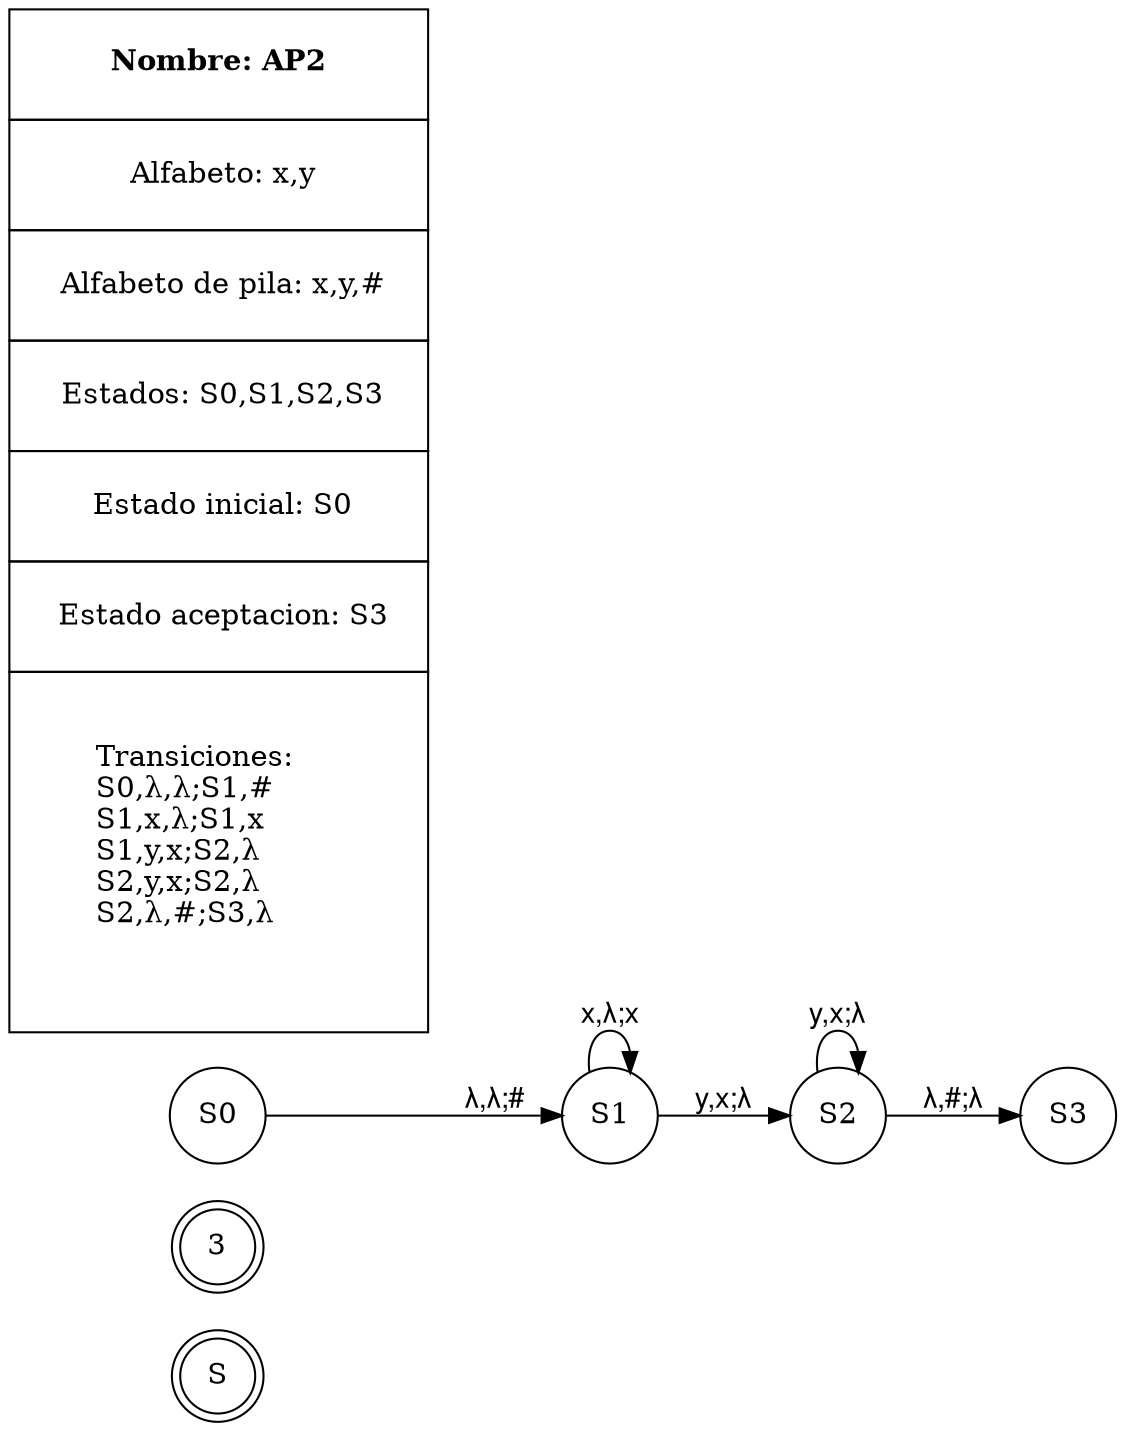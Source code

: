 digraph grafo_afd {      fontname="Helvetica,Arial,sans-serif"     edge [fontname="Helvetica,Arial,sans-serif"]	    rankdir=LR;	    S [shape=doublecircle]	    3 [shape=doublecircle]     	node [shape = circle];     S0 -> S1 [label = "λ,λ;#"];     S1 -> S1 [label = "x,λ;x"];     S1 -> S2 [label = "y,x;λ"];     S2 -> S2 [label = "y,x;λ"];     S2 -> S3 [label = "λ,#;λ"];     AP2 [            fillcolor="#ff880022"            label=<<table border="0" cellborder="1" cellspacing="0" cellpadding="18">             <tr> <td> <b>Nombre: AP2</b> </td> </tr>             <tr> <td> Alfabeto: x,y</td> </tr>            <tr> <td> Alfabeto de pila: x,y,#</td> </tr>            <tr> <td> Estados: S0,S1,S2,S3</td> </tr>             <tr> <td> Estado inicial: S0</td> </tr>             <tr> <td> Estado aceptacion: S3</td> </tr>             <tr> <td align="left">             <br align="left"/>     Transiciones:<br align="left"/>     S0,λ,λ;S1,# <br align="left"/>     S1,x,λ;S1,x <br align="left"/>     S1,y,x;S2,λ <br align="left"/>     S2,y,x;S2,λ <br align="left"/>     S2,λ,#;S3,λ <br align="left"/>            <br align="left"/>            </td> </tr>            </table>>             shape=plain ]}